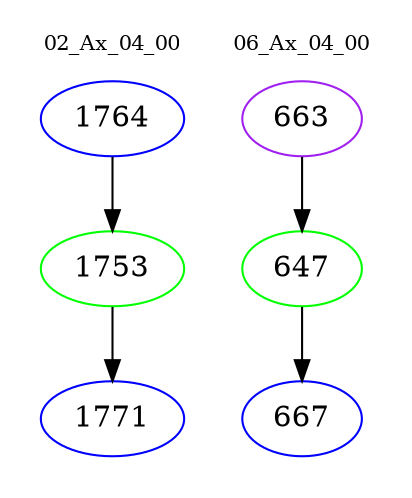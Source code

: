 digraph{
subgraph cluster_0 {
color = white
label = "02_Ax_04_00";
fontsize=10;
T0_1764 [label="1764", color="blue"]
T0_1764 -> T0_1753 [color="black"]
T0_1753 [label="1753", color="green"]
T0_1753 -> T0_1771 [color="black"]
T0_1771 [label="1771", color="blue"]
}
subgraph cluster_1 {
color = white
label = "06_Ax_04_00";
fontsize=10;
T1_663 [label="663", color="purple"]
T1_663 -> T1_647 [color="black"]
T1_647 [label="647", color="green"]
T1_647 -> T1_667 [color="black"]
T1_667 [label="667", color="blue"]
}
}
